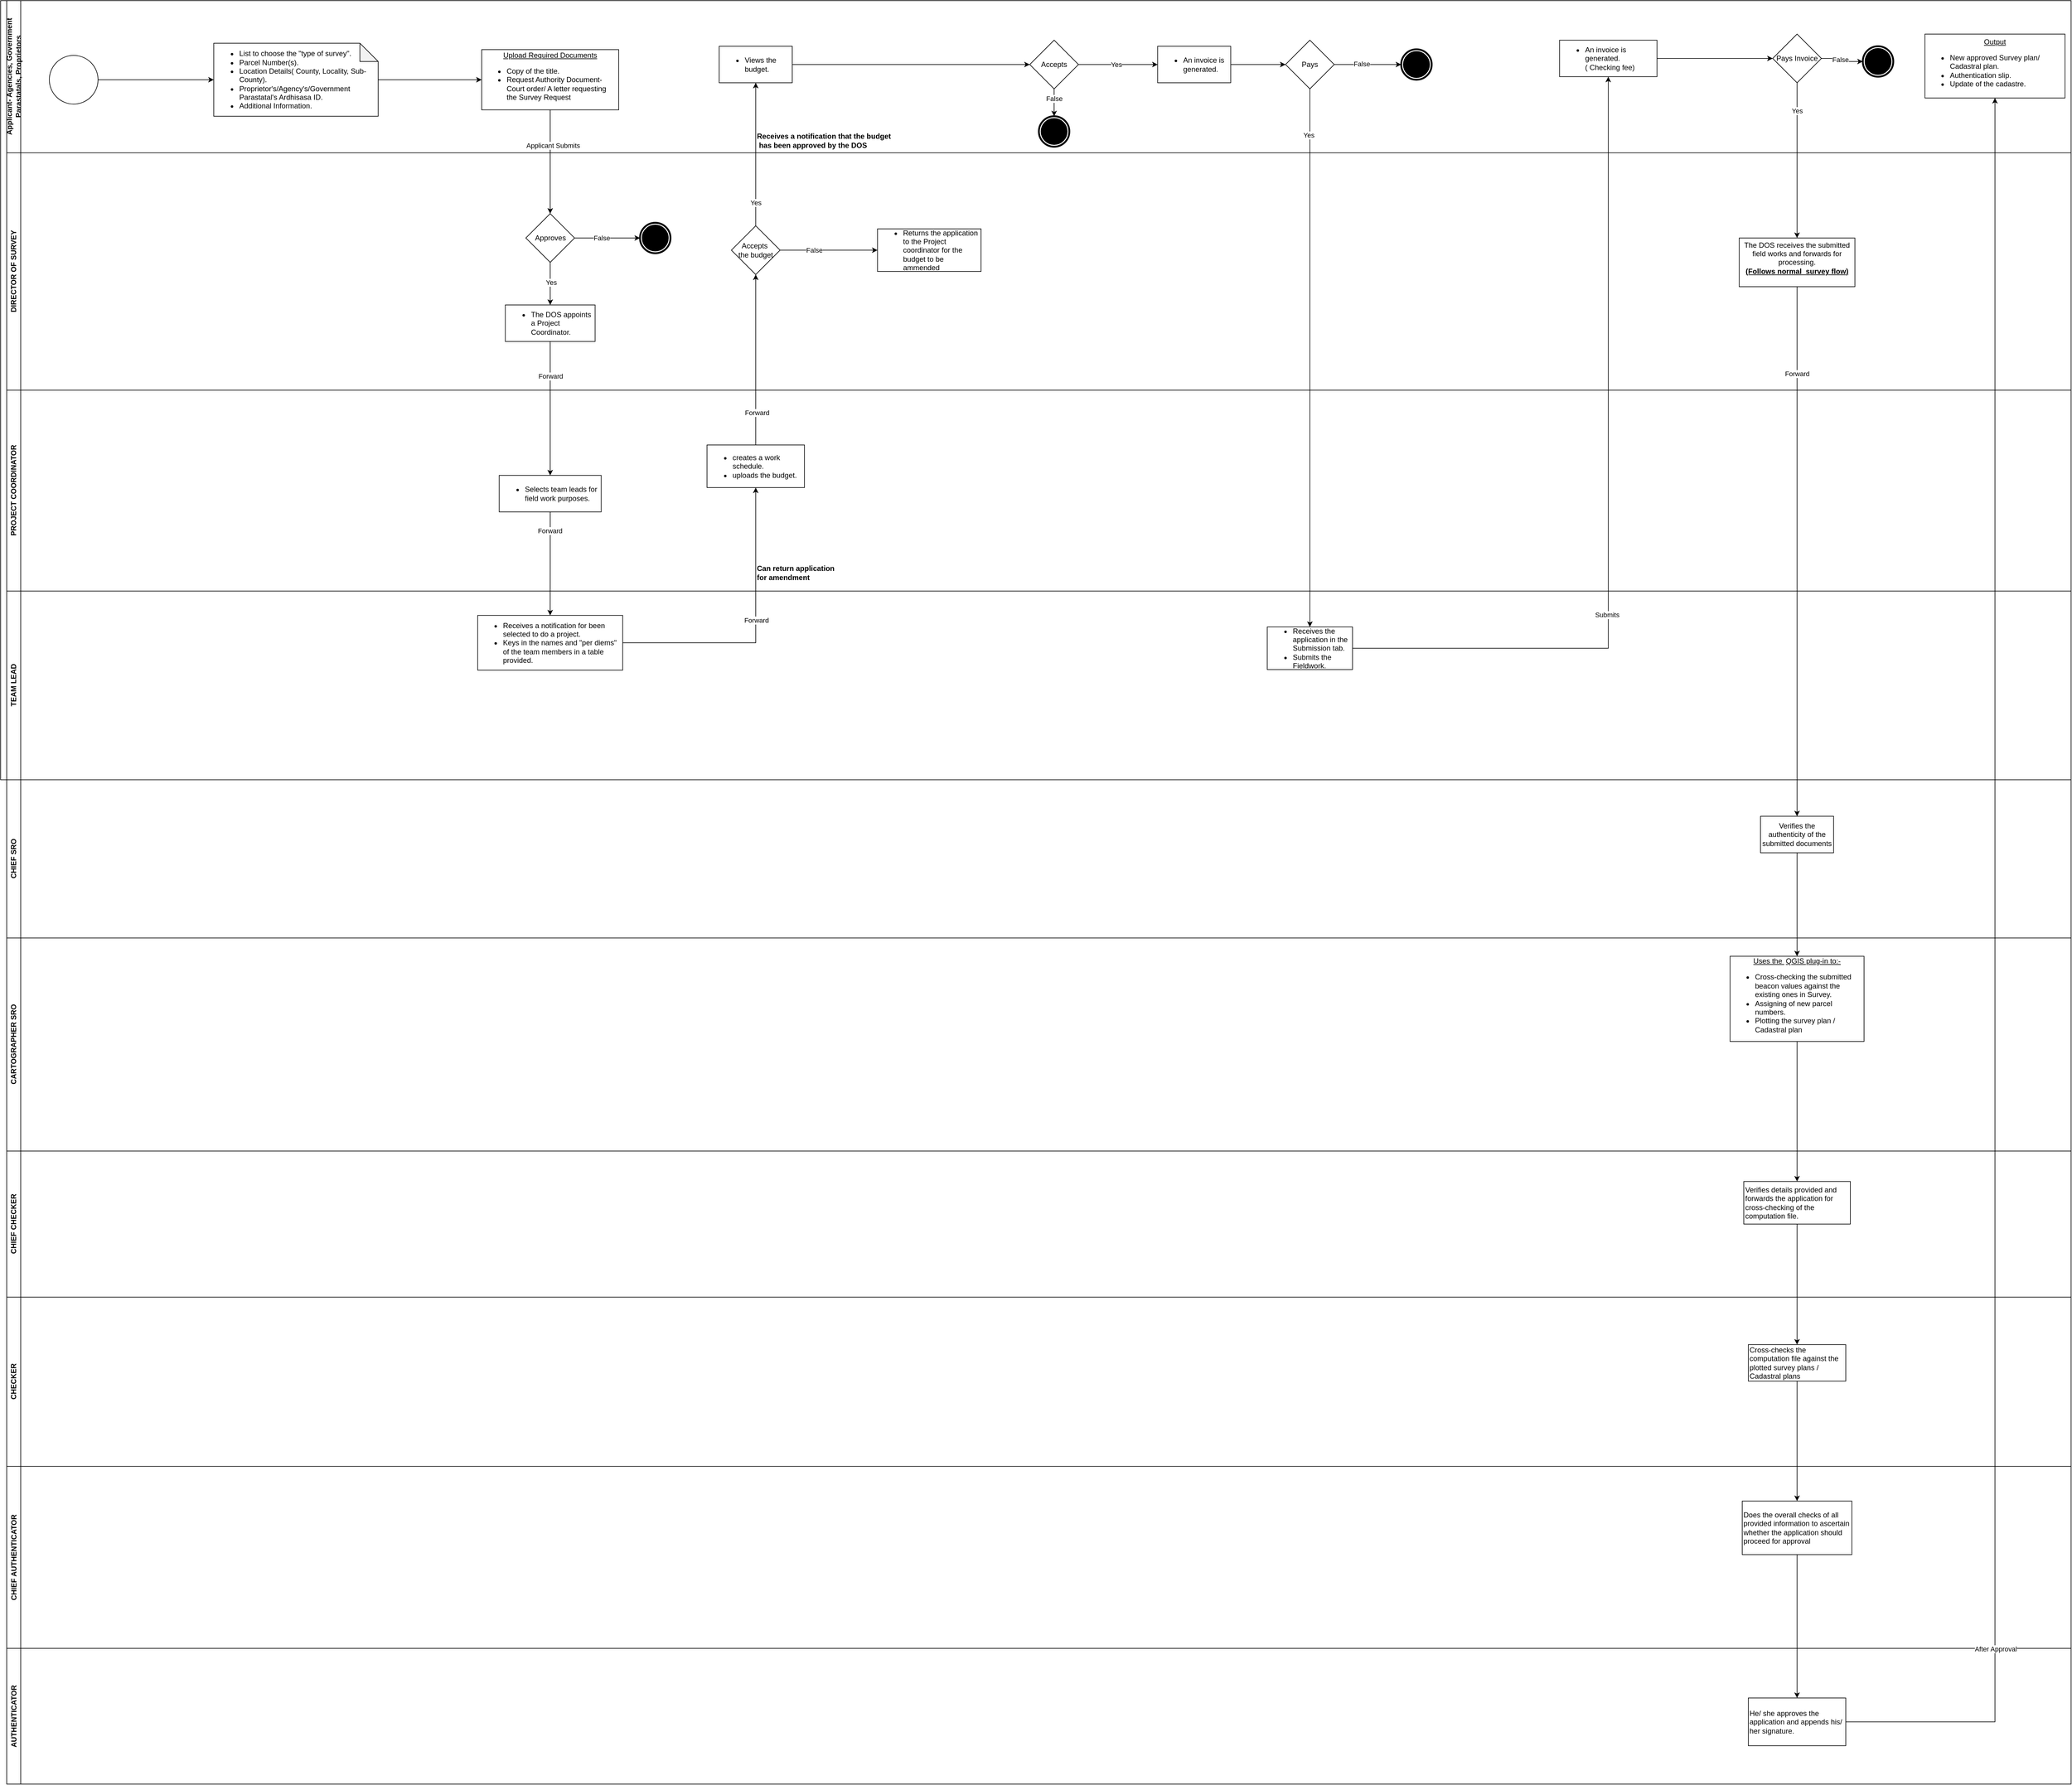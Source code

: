 <mxfile version="24.7.16">
  <diagram name="Page-1" id="BbK3UatSh-epJ7MA6Bii">
    <mxGraphModel dx="1362" dy="759" grid="1" gridSize="10" guides="1" tooltips="1" connect="1" arrows="1" fold="1" page="1" pageScale="1" pageWidth="827" pageHeight="1169" math="0" shadow="0">
      <root>
        <mxCell id="0" />
        <mxCell id="1" parent="0" />
        <mxCell id="zjong9HcETMOrcBFu4iD-1" value="" style="swimlane;horizontal=0;whiteSpace=wrap;html=1;" vertex="1" parent="1">
          <mxGeometry x="200" y="70" width="3400" height="1280" as="geometry" />
        </mxCell>
        <mxCell id="zjong9HcETMOrcBFu4iD-5" value="PROJECT COORDINATOR" style="swimlane;horizontal=0;whiteSpace=wrap;html=1;" vertex="1" parent="zjong9HcETMOrcBFu4iD-1">
          <mxGeometry x="10" y="640" width="3390" height="330" as="geometry" />
        </mxCell>
        <mxCell id="zjong9HcETMOrcBFu4iD-28" value="&lt;ul&gt;&lt;li&gt;Selects team leads for field work purposes.&lt;/li&gt;&lt;/ul&gt;" style="whiteSpace=wrap;html=1;align=left;" vertex="1" parent="zjong9HcETMOrcBFu4iD-5">
          <mxGeometry x="808.75" y="140" width="167.5" height="60" as="geometry" />
        </mxCell>
        <mxCell id="zjong9HcETMOrcBFu4iD-35" value="&lt;ul&gt;&lt;li&gt;creates a work schedule.&lt;/li&gt;&lt;li&gt;uploads the budget.&lt;/li&gt;&lt;/ul&gt;" style="whiteSpace=wrap;html=1;align=left;" vertex="1" parent="zjong9HcETMOrcBFu4iD-5">
          <mxGeometry x="1150" y="90" width="160" height="70" as="geometry" />
        </mxCell>
        <mxCell id="zjong9HcETMOrcBFu4iD-39" value="&lt;b&gt;Can return application&amp;nbsp;&lt;/b&gt;&lt;div&gt;&lt;b&gt;for amendment&lt;/b&gt;&lt;/div&gt;" style="text;html=1;align=left;verticalAlign=middle;resizable=0;points=[];autosize=1;strokeColor=none;fillColor=none;" vertex="1" parent="zjong9HcETMOrcBFu4iD-5">
          <mxGeometry x="1230" y="280" width="150" height="40" as="geometry" />
        </mxCell>
        <mxCell id="zjong9HcETMOrcBFu4iD-4" value="DIRECTOR OF SURVEY" style="swimlane;horizontal=0;whiteSpace=wrap;html=1;" vertex="1" parent="zjong9HcETMOrcBFu4iD-1">
          <mxGeometry x="10" y="250" width="3390" height="390" as="geometry" />
        </mxCell>
        <mxCell id="zjong9HcETMOrcBFu4iD-23" value="" style="points=[[0.145,0.145,0],[0.5,0,0],[0.855,0.145,0],[1,0.5,0],[0.855,0.855,0],[0.5,1,0],[0.145,0.855,0],[0,0.5,0]];shape=mxgraph.bpmn.event;html=1;verticalLabelPosition=bottom;labelBackgroundColor=#ffffff;verticalAlign=top;align=center;perimeter=ellipsePerimeter;outlineConnect=0;aspect=fixed;outline=end;symbol=terminate;" vertex="1" parent="zjong9HcETMOrcBFu4iD-4">
          <mxGeometry x="1040" y="115" width="50" height="50" as="geometry" />
        </mxCell>
        <mxCell id="zjong9HcETMOrcBFu4iD-24" value="" style="edgeStyle=orthogonalEdgeStyle;rounded=0;orthogonalLoop=1;jettySize=auto;html=1;" edge="1" parent="zjong9HcETMOrcBFu4iD-4" source="zjong9HcETMOrcBFu4iD-17" target="zjong9HcETMOrcBFu4iD-23">
          <mxGeometry relative="1" as="geometry" />
        </mxCell>
        <mxCell id="zjong9HcETMOrcBFu4iD-25" value="False" style="edgeLabel;html=1;align=center;verticalAlign=middle;resizable=0;points=[];" vertex="1" connectable="0" parent="zjong9HcETMOrcBFu4iD-24">
          <mxGeometry x="-0.179" relative="1" as="geometry">
            <mxPoint as="offset" />
          </mxGeometry>
        </mxCell>
        <mxCell id="zjong9HcETMOrcBFu4iD-26" value="&lt;ul&gt;&lt;li&gt;The DOS appoints a Project Coordinator.&lt;/li&gt;&lt;/ul&gt;" style="whiteSpace=wrap;html=1;align=left;" vertex="1" parent="zjong9HcETMOrcBFu4iD-4">
          <mxGeometry x="818.75" y="250" width="147.5" height="60" as="geometry" />
        </mxCell>
        <mxCell id="zjong9HcETMOrcBFu4iD-116" value="" style="edgeStyle=orthogonalEdgeStyle;rounded=0;orthogonalLoop=1;jettySize=auto;html=1;" edge="1" parent="zjong9HcETMOrcBFu4iD-4" source="zjong9HcETMOrcBFu4iD-17" target="zjong9HcETMOrcBFu4iD-26">
          <mxGeometry relative="1" as="geometry" />
        </mxCell>
        <mxCell id="zjong9HcETMOrcBFu4iD-117" value="Yes" style="edgeLabel;html=1;align=center;verticalAlign=middle;resizable=0;points=[];" vertex="1" connectable="0" parent="zjong9HcETMOrcBFu4iD-116">
          <mxGeometry x="-0.059" y="1" relative="1" as="geometry">
            <mxPoint as="offset" />
          </mxGeometry>
        </mxCell>
        <mxCell id="zjong9HcETMOrcBFu4iD-17" value="Approves" style="rhombus;whiteSpace=wrap;html=1;" vertex="1" parent="zjong9HcETMOrcBFu4iD-4">
          <mxGeometry x="852.5" y="100" width="80" height="80" as="geometry" />
        </mxCell>
        <mxCell id="zjong9HcETMOrcBFu4iD-53" value="" style="edgeStyle=orthogonalEdgeStyle;rounded=0;orthogonalLoop=1;jettySize=auto;html=1;" edge="1" parent="zjong9HcETMOrcBFu4iD-4" source="zjong9HcETMOrcBFu4iD-46" target="zjong9HcETMOrcBFu4iD-52">
          <mxGeometry relative="1" as="geometry" />
        </mxCell>
        <mxCell id="zjong9HcETMOrcBFu4iD-54" value="False" style="edgeLabel;html=1;align=center;verticalAlign=middle;resizable=0;points=[];" vertex="1" connectable="0" parent="zjong9HcETMOrcBFu4iD-53">
          <mxGeometry x="-0.3" relative="1" as="geometry">
            <mxPoint as="offset" />
          </mxGeometry>
        </mxCell>
        <mxCell id="zjong9HcETMOrcBFu4iD-46" value="Accepts&amp;nbsp;&lt;div&gt;the budget&lt;/div&gt;" style="rhombus;whiteSpace=wrap;html=1;align=center;" vertex="1" parent="zjong9HcETMOrcBFu4iD-4">
          <mxGeometry x="1190" y="120" width="80" height="80" as="geometry" />
        </mxCell>
        <mxCell id="zjong9HcETMOrcBFu4iD-52" value="&lt;ul&gt;&lt;li&gt;Returns the application to the Project coordinator for the budget to be ammended&lt;/li&gt;&lt;/ul&gt;" style="whiteSpace=wrap;html=1;align=left;" vertex="1" parent="zjong9HcETMOrcBFu4iD-4">
          <mxGeometry x="1430" y="125" width="170" height="70" as="geometry" />
        </mxCell>
        <mxCell id="zjong9HcETMOrcBFu4iD-92" value="The DOS receives the submitted field works and forwards for processing.&lt;br&gt;&lt;u&gt;&lt;b&gt;(Follows normal&amp;nbsp; survey flow)&lt;/b&gt;&lt;/u&gt;&lt;br&gt;&lt;div&gt;&lt;br&gt;&lt;/div&gt;" style="whiteSpace=wrap;html=1;" vertex="1" parent="zjong9HcETMOrcBFu4iD-4">
          <mxGeometry x="2845" y="140" width="190" height="80" as="geometry" />
        </mxCell>
        <mxCell id="zjong9HcETMOrcBFu4iD-29" value="" style="edgeStyle=orthogonalEdgeStyle;rounded=0;orthogonalLoop=1;jettySize=auto;html=1;" edge="1" parent="zjong9HcETMOrcBFu4iD-1" source="zjong9HcETMOrcBFu4iD-26" target="zjong9HcETMOrcBFu4iD-28">
          <mxGeometry relative="1" as="geometry" />
        </mxCell>
        <mxCell id="zjong9HcETMOrcBFu4iD-118" value="Forward" style="edgeLabel;html=1;align=center;verticalAlign=middle;resizable=0;points=[];" vertex="1" connectable="0" parent="zjong9HcETMOrcBFu4iD-29">
          <mxGeometry x="-0.482" relative="1" as="geometry">
            <mxPoint as="offset" />
          </mxGeometry>
        </mxCell>
        <mxCell id="zjong9HcETMOrcBFu4iD-47" value="" style="edgeStyle=orthogonalEdgeStyle;rounded=0;orthogonalLoop=1;jettySize=auto;html=1;" edge="1" parent="zjong9HcETMOrcBFu4iD-1" source="zjong9HcETMOrcBFu4iD-35" target="zjong9HcETMOrcBFu4iD-46">
          <mxGeometry relative="1" as="geometry" />
        </mxCell>
        <mxCell id="zjong9HcETMOrcBFu4iD-109" value="Forward" style="edgeLabel;html=1;align=center;verticalAlign=middle;resizable=0;points=[];" vertex="1" connectable="0" parent="zjong9HcETMOrcBFu4iD-47">
          <mxGeometry x="-0.62" y="-2" relative="1" as="geometry">
            <mxPoint as="offset" />
          </mxGeometry>
        </mxCell>
        <mxCell id="zjong9HcETMOrcBFu4iD-8" value="TEAM LEAD" style="swimlane;horizontal=0;whiteSpace=wrap;html=1;" vertex="1" parent="zjong9HcETMOrcBFu4iD-1">
          <mxGeometry x="10" y="970" width="3390" height="310" as="geometry" />
        </mxCell>
        <mxCell id="zjong9HcETMOrcBFu4iD-31" value="&lt;ul&gt;&lt;li&gt;Receives a notification for been selected to do a project.&lt;/li&gt;&lt;li&gt;Keys in the names and &quot;per diems&quot; of the team members in a table provided.&lt;/li&gt;&lt;/ul&gt;" style="whiteSpace=wrap;html=1;align=left;" vertex="1" parent="zjong9HcETMOrcBFu4iD-8">
          <mxGeometry x="773.43" y="40" width="238.13" height="90" as="geometry" />
        </mxCell>
        <mxCell id="zjong9HcETMOrcBFu4iD-75" value="&lt;ul&gt;&lt;li&gt;Receives the application in the Submission tab.&lt;/li&gt;&lt;li&gt;Submits the Fieldwork.&lt;/li&gt;&lt;/ul&gt;" style="whiteSpace=wrap;html=1;align=left;" vertex="1" parent="zjong9HcETMOrcBFu4iD-8">
          <mxGeometry x="2070" y="59" width="140" height="70" as="geometry" />
        </mxCell>
        <mxCell id="zjong9HcETMOrcBFu4iD-36" value="" style="edgeStyle=orthogonalEdgeStyle;rounded=0;orthogonalLoop=1;jettySize=auto;html=1;" edge="1" parent="zjong9HcETMOrcBFu4iD-1" source="zjong9HcETMOrcBFu4iD-31" target="zjong9HcETMOrcBFu4iD-35">
          <mxGeometry relative="1" as="geometry" />
        </mxCell>
        <mxCell id="zjong9HcETMOrcBFu4iD-108" value="Forward" style="edgeLabel;html=1;align=center;verticalAlign=middle;resizable=0;points=[];" vertex="1" connectable="0" parent="zjong9HcETMOrcBFu4iD-36">
          <mxGeometry x="0.081" y="-1" relative="1" as="geometry">
            <mxPoint as="offset" />
          </mxGeometry>
        </mxCell>
        <mxCell id="zjong9HcETMOrcBFu4iD-32" value="" style="edgeStyle=orthogonalEdgeStyle;rounded=0;orthogonalLoop=1;jettySize=auto;html=1;" edge="1" parent="zjong9HcETMOrcBFu4iD-1" source="zjong9HcETMOrcBFu4iD-28" target="zjong9HcETMOrcBFu4iD-31">
          <mxGeometry relative="1" as="geometry" />
        </mxCell>
        <mxCell id="zjong9HcETMOrcBFu4iD-34" value="Forward" style="edgeLabel;html=1;align=center;verticalAlign=middle;resizable=0;points=[];" vertex="1" connectable="0" parent="zjong9HcETMOrcBFu4iD-32">
          <mxGeometry x="-0.638" y="-1" relative="1" as="geometry">
            <mxPoint as="offset" />
          </mxGeometry>
        </mxCell>
        <mxCell id="zjong9HcETMOrcBFu4iD-3" value="Applicant- Agencies, Government Parastatals, Proprietors" style="swimlane;horizontal=0;whiteSpace=wrap;html=1;startSize=23;" vertex="1" parent="zjong9HcETMOrcBFu4iD-1">
          <mxGeometry x="10" width="3390" height="250" as="geometry" />
        </mxCell>
        <mxCell id="zjong9HcETMOrcBFu4iD-16" value="" style="edgeStyle=orthogonalEdgeStyle;rounded=0;orthogonalLoop=1;jettySize=auto;html=1;" edge="1" parent="zjong9HcETMOrcBFu4iD-3" source="zjong9HcETMOrcBFu4iD-11" target="zjong9HcETMOrcBFu4iD-15">
          <mxGeometry relative="1" as="geometry" />
        </mxCell>
        <mxCell id="zjong9HcETMOrcBFu4iD-11" value="&lt;ul&gt;&lt;li&gt;List to choose the &quot;type of survey&quot;.&lt;/li&gt;&lt;li&gt;Parcel Number(s).&lt;/li&gt;&lt;li&gt;Location Details( County, Locality, Sub-County).&lt;/li&gt;&lt;li&gt;Proprietor&#39;s/Agency&#39;s/Government Parastatal&#39;s Ardhisasa ID.&lt;/li&gt;&lt;li&gt;Additional Information.&lt;/li&gt;&lt;/ul&gt;" style="shape=note;whiteSpace=wrap;html=1;backgroundOutline=1;darkOpacity=0.05;direction=east;align=left;" vertex="1" parent="zjong9HcETMOrcBFu4iD-3">
          <mxGeometry x="340" y="70" width="270" height="120" as="geometry" />
        </mxCell>
        <mxCell id="zjong9HcETMOrcBFu4iD-15" value="&lt;u&gt;Upload Required Documents&lt;/u&gt;&lt;div style=&quot;text-align: left;&quot;&gt;&lt;ul&gt;&lt;li&gt;Copy of the title.&lt;/li&gt;&lt;li&gt;Request Authority Document- Court order/ A letter requesting the Survey Request&lt;/li&gt;&lt;/ul&gt;&lt;/div&gt;" style="whiteSpace=wrap;html=1;align=center;" vertex="1" parent="zjong9HcETMOrcBFu4iD-3">
          <mxGeometry x="780" y="80.5" width="225" height="99" as="geometry" />
        </mxCell>
        <mxCell id="zjong9HcETMOrcBFu4iD-57" value="" style="edgeStyle=orthogonalEdgeStyle;rounded=0;orthogonalLoop=1;jettySize=auto;html=1;" edge="1" parent="zjong9HcETMOrcBFu4iD-3" source="zjong9HcETMOrcBFu4iD-49" target="zjong9HcETMOrcBFu4iD-56">
          <mxGeometry relative="1" as="geometry" />
        </mxCell>
        <mxCell id="zjong9HcETMOrcBFu4iD-49" value="&lt;ul&gt;&lt;li&gt;Views the budget.&lt;/li&gt;&lt;/ul&gt;" style="whiteSpace=wrap;html=1;align=left;" vertex="1" parent="zjong9HcETMOrcBFu4iD-3">
          <mxGeometry x="1170" y="75" width="120" height="60" as="geometry" />
        </mxCell>
        <mxCell id="zjong9HcETMOrcBFu4iD-55" value="&lt;b&gt;Receives a notification that the budget&lt;/b&gt;&lt;div&gt;&lt;b&gt;&amp;nbsp;has been approved by the DOS&lt;/b&gt;&lt;/div&gt;" style="text;html=1;align=left;verticalAlign=middle;resizable=0;points=[];autosize=1;strokeColor=none;fillColor=none;" vertex="1" parent="zjong9HcETMOrcBFu4iD-3">
          <mxGeometry x="1230" y="210" width="240" height="40" as="geometry" />
        </mxCell>
        <mxCell id="zjong9HcETMOrcBFu4iD-59" value="" style="edgeStyle=orthogonalEdgeStyle;rounded=0;orthogonalLoop=1;jettySize=auto;html=1;" edge="1" parent="zjong9HcETMOrcBFu4iD-3" source="zjong9HcETMOrcBFu4iD-56" target="zjong9HcETMOrcBFu4iD-58">
          <mxGeometry relative="1" as="geometry" />
        </mxCell>
        <mxCell id="zjong9HcETMOrcBFu4iD-68" value="Yes" style="edgeLabel;html=1;align=center;verticalAlign=middle;resizable=0;points=[];" vertex="1" connectable="0" parent="zjong9HcETMOrcBFu4iD-59">
          <mxGeometry x="-0.043" y="-5" relative="1" as="geometry">
            <mxPoint y="-5" as="offset" />
          </mxGeometry>
        </mxCell>
        <mxCell id="zjong9HcETMOrcBFu4iD-56" value="Accepts" style="rhombus;whiteSpace=wrap;html=1;align=center;" vertex="1" parent="zjong9HcETMOrcBFu4iD-3">
          <mxGeometry x="1680" y="65" width="80" height="80" as="geometry" />
        </mxCell>
        <mxCell id="zjong9HcETMOrcBFu4iD-74" value="" style="edgeStyle=orthogonalEdgeStyle;rounded=0;orthogonalLoop=1;jettySize=auto;html=1;" edge="1" parent="zjong9HcETMOrcBFu4iD-3" source="zjong9HcETMOrcBFu4iD-58" target="zjong9HcETMOrcBFu4iD-73">
          <mxGeometry relative="1" as="geometry" />
        </mxCell>
        <mxCell id="zjong9HcETMOrcBFu4iD-58" value="&lt;ul&gt;&lt;li&gt;An invoice is generated.&lt;/li&gt;&lt;/ul&gt;" style="whiteSpace=wrap;html=1;align=left;" vertex="1" parent="zjong9HcETMOrcBFu4iD-3">
          <mxGeometry x="1890" y="75" width="120" height="60" as="geometry" />
        </mxCell>
        <mxCell id="zjong9HcETMOrcBFu4iD-71" value="" style="points=[[0.145,0.145,0],[0.5,0,0],[0.855,0.145,0],[1,0.5,0],[0.855,0.855,0],[0.5,1,0],[0.145,0.855,0],[0,0.5,0]];shape=mxgraph.bpmn.event;html=1;verticalLabelPosition=bottom;labelBackgroundColor=#ffffff;verticalAlign=top;align=center;perimeter=ellipsePerimeter;outlineConnect=0;aspect=fixed;outline=end;symbol=terminate;" vertex="1" parent="zjong9HcETMOrcBFu4iD-3">
          <mxGeometry x="1695" y="190" width="50" height="50" as="geometry" />
        </mxCell>
        <mxCell id="zjong9HcETMOrcBFu4iD-70" value="" style="edgeStyle=orthogonalEdgeStyle;rounded=0;orthogonalLoop=1;jettySize=auto;html=1;" edge="1" parent="zjong9HcETMOrcBFu4iD-3" source="zjong9HcETMOrcBFu4iD-56" target="zjong9HcETMOrcBFu4iD-71">
          <mxGeometry relative="1" as="geometry">
            <mxPoint x="1690" y="130" as="targetPoint" />
          </mxGeometry>
        </mxCell>
        <mxCell id="zjong9HcETMOrcBFu4iD-72" value="False" style="edgeLabel;html=1;align=center;verticalAlign=middle;resizable=0;points=[];" vertex="1" connectable="0" parent="zjong9HcETMOrcBFu4iD-70">
          <mxGeometry x="-0.3" relative="1" as="geometry">
            <mxPoint as="offset" />
          </mxGeometry>
        </mxCell>
        <mxCell id="zjong9HcETMOrcBFu4iD-83" value="" style="edgeStyle=orthogonalEdgeStyle;rounded=0;orthogonalLoop=1;jettySize=auto;html=1;" edge="1" parent="zjong9HcETMOrcBFu4iD-3" source="zjong9HcETMOrcBFu4iD-73" target="zjong9HcETMOrcBFu4iD-82">
          <mxGeometry relative="1" as="geometry" />
        </mxCell>
        <mxCell id="zjong9HcETMOrcBFu4iD-84" value="False" style="edgeLabel;html=1;align=center;verticalAlign=middle;resizable=0;points=[];" vertex="1" connectable="0" parent="zjong9HcETMOrcBFu4iD-83">
          <mxGeometry x="-0.18" y="1" relative="1" as="geometry">
            <mxPoint as="offset" />
          </mxGeometry>
        </mxCell>
        <mxCell id="zjong9HcETMOrcBFu4iD-73" value="Pays" style="rhombus;whiteSpace=wrap;html=1;align=center;" vertex="1" parent="zjong9HcETMOrcBFu4iD-3">
          <mxGeometry x="2100" y="65" width="80" height="80" as="geometry" />
        </mxCell>
        <mxCell id="zjong9HcETMOrcBFu4iD-82" value="" style="points=[[0.145,0.145,0],[0.5,0,0],[0.855,0.145,0],[1,0.5,0],[0.855,0.855,0],[0.5,1,0],[0.145,0.855,0],[0,0.5,0]];shape=mxgraph.bpmn.event;html=1;verticalLabelPosition=bottom;labelBackgroundColor=#ffffff;verticalAlign=top;align=center;perimeter=ellipsePerimeter;outlineConnect=0;aspect=fixed;outline=end;symbol=terminate;" vertex="1" parent="zjong9HcETMOrcBFu4iD-3">
          <mxGeometry x="2290" y="80" width="50" height="50" as="geometry" />
        </mxCell>
        <mxCell id="zjong9HcETMOrcBFu4iD-91" value="" style="edgeStyle=orthogonalEdgeStyle;rounded=0;orthogonalLoop=1;jettySize=auto;html=1;" edge="1" parent="zjong9HcETMOrcBFu4iD-3" source="zjong9HcETMOrcBFu4iD-87" target="zjong9HcETMOrcBFu4iD-90">
          <mxGeometry relative="1" as="geometry" />
        </mxCell>
        <mxCell id="zjong9HcETMOrcBFu4iD-87" value="&lt;ul&gt;&lt;li&gt;An invoice is generated.&lt;br&gt;( Checking fee)&lt;/li&gt;&lt;/ul&gt;" style="whiteSpace=wrap;html=1;align=left;" vertex="1" parent="zjong9HcETMOrcBFu4iD-3">
          <mxGeometry x="2550" y="65" width="160" height="60" as="geometry" />
        </mxCell>
        <mxCell id="zjong9HcETMOrcBFu4iD-98" value="" style="edgeStyle=orthogonalEdgeStyle;rounded=0;orthogonalLoop=1;jettySize=auto;html=1;" edge="1" parent="zjong9HcETMOrcBFu4iD-3" source="zjong9HcETMOrcBFu4iD-90" target="zjong9HcETMOrcBFu4iD-97">
          <mxGeometry relative="1" as="geometry" />
        </mxCell>
        <mxCell id="zjong9HcETMOrcBFu4iD-99" value="False" style="edgeLabel;html=1;align=center;verticalAlign=middle;resizable=0;points=[];" vertex="1" connectable="0" parent="zjong9HcETMOrcBFu4iD-98">
          <mxGeometry x="-0.025" y="-3" relative="1" as="geometry">
            <mxPoint as="offset" />
          </mxGeometry>
        </mxCell>
        <mxCell id="zjong9HcETMOrcBFu4iD-90" value="Pays Invoice" style="rhombus;whiteSpace=wrap;html=1;align=center;" vertex="1" parent="zjong9HcETMOrcBFu4iD-3">
          <mxGeometry x="2900" y="55" width="80" height="80" as="geometry" />
        </mxCell>
        <mxCell id="zjong9HcETMOrcBFu4iD-97" value="" style="points=[[0.145,0.145,0],[0.5,0,0],[0.855,0.145,0],[1,0.5,0],[0.855,0.855,0],[0.5,1,0],[0.145,0.855,0],[0,0.5,0]];shape=mxgraph.bpmn.event;html=1;verticalLabelPosition=bottom;labelBackgroundColor=#ffffff;verticalAlign=top;align=center;perimeter=ellipsePerimeter;outlineConnect=0;aspect=fixed;outline=end;symbol=terminate;" vertex="1" parent="zjong9HcETMOrcBFu4iD-3">
          <mxGeometry x="3048" y="75" width="50" height="50" as="geometry" />
        </mxCell>
        <mxCell id="zjong9HcETMOrcBFu4iD-132" value="&lt;u&gt;Output&lt;/u&gt;&lt;div style=&quot;text-align: left;&quot;&gt;&lt;ul&gt;&lt;li&gt;New approved Survey plan/ Cadastral plan.&lt;/li&gt;&lt;li&gt;Authentication slip.&lt;/li&gt;&lt;li&gt;Update of the cadastre.&lt;/li&gt;&lt;/ul&gt;&lt;/div&gt;" style="whiteSpace=wrap;html=1;align=center;" vertex="1" parent="zjong9HcETMOrcBFu4iD-3">
          <mxGeometry x="3150" y="55" width="230" height="105" as="geometry" />
        </mxCell>
        <mxCell id="zjong9HcETMOrcBFu4iD-18" value="" style="edgeStyle=orthogonalEdgeStyle;rounded=0;orthogonalLoop=1;jettySize=auto;html=1;" edge="1" parent="zjong9HcETMOrcBFu4iD-1" source="zjong9HcETMOrcBFu4iD-15" target="zjong9HcETMOrcBFu4iD-17">
          <mxGeometry relative="1" as="geometry" />
        </mxCell>
        <mxCell id="zjong9HcETMOrcBFu4iD-19" value="Applicant Submits" style="edgeLabel;html=1;align=center;verticalAlign=middle;resizable=0;points=[];" vertex="1" connectable="0" parent="zjong9HcETMOrcBFu4iD-18">
          <mxGeometry x="-0.311" y="4" relative="1" as="geometry">
            <mxPoint as="offset" />
          </mxGeometry>
        </mxCell>
        <mxCell id="zjong9HcETMOrcBFu4iD-50" value="" style="edgeStyle=orthogonalEdgeStyle;rounded=0;orthogonalLoop=1;jettySize=auto;html=1;" edge="1" parent="zjong9HcETMOrcBFu4iD-1" source="zjong9HcETMOrcBFu4iD-46" target="zjong9HcETMOrcBFu4iD-49">
          <mxGeometry relative="1" as="geometry" />
        </mxCell>
        <mxCell id="zjong9HcETMOrcBFu4iD-110" value="Yes" style="edgeLabel;html=1;align=center;verticalAlign=middle;resizable=0;points=[];" vertex="1" connectable="0" parent="zjong9HcETMOrcBFu4iD-50">
          <mxGeometry x="-0.678" relative="1" as="geometry">
            <mxPoint as="offset" />
          </mxGeometry>
        </mxCell>
        <mxCell id="zjong9HcETMOrcBFu4iD-76" value="" style="edgeStyle=orthogonalEdgeStyle;rounded=0;orthogonalLoop=1;jettySize=auto;html=1;" edge="1" parent="zjong9HcETMOrcBFu4iD-1" source="zjong9HcETMOrcBFu4iD-73" target="zjong9HcETMOrcBFu4iD-75">
          <mxGeometry relative="1" as="geometry" />
        </mxCell>
        <mxCell id="zjong9HcETMOrcBFu4iD-77" value="Yes" style="edgeLabel;html=1;align=center;verticalAlign=middle;resizable=0;points=[];" vertex="1" connectable="0" parent="zjong9HcETMOrcBFu4iD-76">
          <mxGeometry x="-0.829" y="-2" relative="1" as="geometry">
            <mxPoint as="offset" />
          </mxGeometry>
        </mxCell>
        <mxCell id="zjong9HcETMOrcBFu4iD-88" value="" style="edgeStyle=orthogonalEdgeStyle;rounded=0;orthogonalLoop=1;jettySize=auto;html=1;" edge="1" parent="zjong9HcETMOrcBFu4iD-1" source="zjong9HcETMOrcBFu4iD-75" target="zjong9HcETMOrcBFu4iD-87">
          <mxGeometry relative="1" as="geometry" />
        </mxCell>
        <mxCell id="zjong9HcETMOrcBFu4iD-111" value="Submits" style="edgeLabel;html=1;align=center;verticalAlign=middle;resizable=0;points=[];" vertex="1" connectable="0" parent="zjong9HcETMOrcBFu4iD-88">
          <mxGeometry x="-0.3" y="2" relative="1" as="geometry">
            <mxPoint as="offset" />
          </mxGeometry>
        </mxCell>
        <mxCell id="zjong9HcETMOrcBFu4iD-93" value="" style="edgeStyle=orthogonalEdgeStyle;rounded=0;orthogonalLoop=1;jettySize=auto;html=1;" edge="1" parent="zjong9HcETMOrcBFu4iD-1" source="zjong9HcETMOrcBFu4iD-90" target="zjong9HcETMOrcBFu4iD-92">
          <mxGeometry relative="1" as="geometry" />
        </mxCell>
        <mxCell id="zjong9HcETMOrcBFu4iD-96" value="Yes" style="edgeLabel;html=1;align=center;verticalAlign=middle;resizable=0;points=[];" vertex="1" connectable="0" parent="zjong9HcETMOrcBFu4iD-93">
          <mxGeometry x="-0.644" relative="1" as="geometry">
            <mxPoint as="offset" />
          </mxGeometry>
        </mxCell>
        <mxCell id="zjong9HcETMOrcBFu4iD-14" value="" style="edgeStyle=orthogonalEdgeStyle;rounded=0;orthogonalLoop=1;jettySize=auto;html=1;entryX=0;entryY=0.5;entryDx=0;entryDy=0;entryPerimeter=0;" edge="1" parent="1" source="zjong9HcETMOrcBFu4iD-10" target="zjong9HcETMOrcBFu4iD-11">
          <mxGeometry relative="1" as="geometry">
            <mxPoint x="420" y="200" as="targetPoint" />
          </mxGeometry>
        </mxCell>
        <mxCell id="zjong9HcETMOrcBFu4iD-10" value="" style="ellipse;whiteSpace=wrap;html=1;" vertex="1" parent="1">
          <mxGeometry x="280" y="160" width="80" height="80" as="geometry" />
        </mxCell>
        <mxCell id="zjong9HcETMOrcBFu4iD-101" value="CARTOGRAPHER SRO" style="swimlane;horizontal=0;whiteSpace=wrap;html=1;" vertex="1" parent="1">
          <mxGeometry x="210" y="1610" width="3390" height="350" as="geometry" />
        </mxCell>
        <mxCell id="zjong9HcETMOrcBFu4iD-122" value="&lt;u&gt;Uses the&amp;nbsp;&lt;span style=&quot;white-space: pre;&quot;&gt;&#x9;&lt;/span&gt;QGIS plug-in to:-&lt;/u&gt;&lt;div style=&quot;text-align: left;&quot;&gt;&lt;ul&gt;&lt;li&gt;Cross-checking the submitted&amp;nbsp;&lt;br&gt;beacon values against the existing ones in Survey.&lt;/li&gt;&lt;li&gt;Assigning of new parcel numbers.&lt;/li&gt;&lt;li&gt;Plotting the survey plan / Cadastral plan&lt;/li&gt;&lt;/ul&gt;&lt;/div&gt;" style="whiteSpace=wrap;html=1;" vertex="1" parent="zjong9HcETMOrcBFu4iD-101">
          <mxGeometry x="2830" y="30" width="220" height="140" as="geometry" />
        </mxCell>
        <mxCell id="zjong9HcETMOrcBFu4iD-102" value="CHIEF CHECKER" style="swimlane;horizontal=0;whiteSpace=wrap;html=1;startSize=23;" vertex="1" parent="1">
          <mxGeometry x="210" y="1960" width="3390" height="240" as="geometry" />
        </mxCell>
        <mxCell id="zjong9HcETMOrcBFu4iD-124" value="Verifies details provided and forwards the application for cross-checking of the computation file.&amp;nbsp;" style="whiteSpace=wrap;html=1;align=left;" vertex="1" parent="zjong9HcETMOrcBFu4iD-102">
          <mxGeometry x="2852.5" y="50" width="175" height="70" as="geometry" />
        </mxCell>
        <mxCell id="zjong9HcETMOrcBFu4iD-104" value="CHECKER" style="swimlane;horizontal=0;whiteSpace=wrap;html=1;" vertex="1" parent="1">
          <mxGeometry x="210" y="2200" width="3390" height="278" as="geometry" />
        </mxCell>
        <mxCell id="zjong9HcETMOrcBFu4iD-126" value="Cross-checks the computation file against the plotted survey plans / Cadastral plans" style="whiteSpace=wrap;html=1;align=left;" vertex="1" parent="zjong9HcETMOrcBFu4iD-104">
          <mxGeometry x="2860" y="78" width="160" height="60" as="geometry" />
        </mxCell>
        <mxCell id="zjong9HcETMOrcBFu4iD-106" value="AUTHENTICATOR" style="swimlane;horizontal=0;whiteSpace=wrap;html=1;" vertex="1" parent="1">
          <mxGeometry x="210" y="2777" width="3390" height="223" as="geometry" />
        </mxCell>
        <mxCell id="zjong9HcETMOrcBFu4iD-130" value="He/ she approves the application and appends his/ her signature." style="whiteSpace=wrap;html=1;align=left;" vertex="1" parent="zjong9HcETMOrcBFu4iD-106">
          <mxGeometry x="2860" y="81.5" width="160" height="78.5" as="geometry" />
        </mxCell>
        <mxCell id="zjong9HcETMOrcBFu4iD-100" value="CHIEF SRO" style="swimlane;horizontal=0;whiteSpace=wrap;html=1;" vertex="1" parent="1">
          <mxGeometry x="210" y="1350" width="3390" height="260" as="geometry" />
        </mxCell>
        <mxCell id="zjong9HcETMOrcBFu4iD-119" value="Verifies the authenticity of the submitted documents" style="whiteSpace=wrap;html=1;" vertex="1" parent="zjong9HcETMOrcBFu4iD-100">
          <mxGeometry x="2880" y="60" width="120" height="60" as="geometry" />
        </mxCell>
        <mxCell id="zjong9HcETMOrcBFu4iD-105" value="CHIEF AUTHENTICATOR" style="swimlane;horizontal=0;whiteSpace=wrap;html=1;" vertex="1" parent="1">
          <mxGeometry x="210" y="2478" width="3390" height="299" as="geometry" />
        </mxCell>
        <mxCell id="zjong9HcETMOrcBFu4iD-128" value="Does the overall checks of all provided information to ascertain whether the application should proceed for approval" style="whiteSpace=wrap;html=1;align=left;" vertex="1" parent="zjong9HcETMOrcBFu4iD-105">
          <mxGeometry x="2850" y="57" width="180" height="88" as="geometry" />
        </mxCell>
        <mxCell id="zjong9HcETMOrcBFu4iD-120" value="" style="edgeStyle=orthogonalEdgeStyle;rounded=0;orthogonalLoop=1;jettySize=auto;html=1;" edge="1" parent="1" source="zjong9HcETMOrcBFu4iD-92" target="zjong9HcETMOrcBFu4iD-119">
          <mxGeometry relative="1" as="geometry" />
        </mxCell>
        <mxCell id="zjong9HcETMOrcBFu4iD-121" value="Forward" style="edgeLabel;html=1;align=center;verticalAlign=middle;resizable=0;points=[];" vertex="1" connectable="0" parent="zjong9HcETMOrcBFu4iD-120">
          <mxGeometry x="-0.671" relative="1" as="geometry">
            <mxPoint as="offset" />
          </mxGeometry>
        </mxCell>
        <mxCell id="zjong9HcETMOrcBFu4iD-123" value="" style="edgeStyle=orthogonalEdgeStyle;rounded=0;orthogonalLoop=1;jettySize=auto;html=1;" edge="1" parent="1" source="zjong9HcETMOrcBFu4iD-119" target="zjong9HcETMOrcBFu4iD-122">
          <mxGeometry relative="1" as="geometry" />
        </mxCell>
        <mxCell id="zjong9HcETMOrcBFu4iD-125" value="" style="edgeStyle=orthogonalEdgeStyle;rounded=0;orthogonalLoop=1;jettySize=auto;html=1;" edge="1" parent="1" source="zjong9HcETMOrcBFu4iD-122" target="zjong9HcETMOrcBFu4iD-124">
          <mxGeometry relative="1" as="geometry" />
        </mxCell>
        <mxCell id="zjong9HcETMOrcBFu4iD-127" value="" style="edgeStyle=orthogonalEdgeStyle;rounded=0;orthogonalLoop=1;jettySize=auto;html=1;" edge="1" parent="1" source="zjong9HcETMOrcBFu4iD-124" target="zjong9HcETMOrcBFu4iD-126">
          <mxGeometry relative="1" as="geometry" />
        </mxCell>
        <mxCell id="zjong9HcETMOrcBFu4iD-129" value="" style="edgeStyle=orthogonalEdgeStyle;rounded=0;orthogonalLoop=1;jettySize=auto;html=1;" edge="1" parent="1" source="zjong9HcETMOrcBFu4iD-126" target="zjong9HcETMOrcBFu4iD-128">
          <mxGeometry relative="1" as="geometry" />
        </mxCell>
        <mxCell id="zjong9HcETMOrcBFu4iD-131" value="" style="edgeStyle=orthogonalEdgeStyle;rounded=0;orthogonalLoop=1;jettySize=auto;html=1;" edge="1" parent="1" source="zjong9HcETMOrcBFu4iD-128" target="zjong9HcETMOrcBFu4iD-130">
          <mxGeometry relative="1" as="geometry" />
        </mxCell>
        <mxCell id="zjong9HcETMOrcBFu4iD-133" value="" style="edgeStyle=orthogonalEdgeStyle;rounded=0;orthogonalLoop=1;jettySize=auto;html=1;" edge="1" parent="1" source="zjong9HcETMOrcBFu4iD-130" target="zjong9HcETMOrcBFu4iD-132">
          <mxGeometry relative="1" as="geometry" />
        </mxCell>
        <mxCell id="zjong9HcETMOrcBFu4iD-134" value="After Approval" style="edgeLabel;html=1;align=center;verticalAlign=middle;resizable=0;points=[];" vertex="1" connectable="0" parent="zjong9HcETMOrcBFu4iD-133">
          <mxGeometry x="-0.749" y="-1" relative="1" as="geometry">
            <mxPoint as="offset" />
          </mxGeometry>
        </mxCell>
      </root>
    </mxGraphModel>
  </diagram>
</mxfile>
